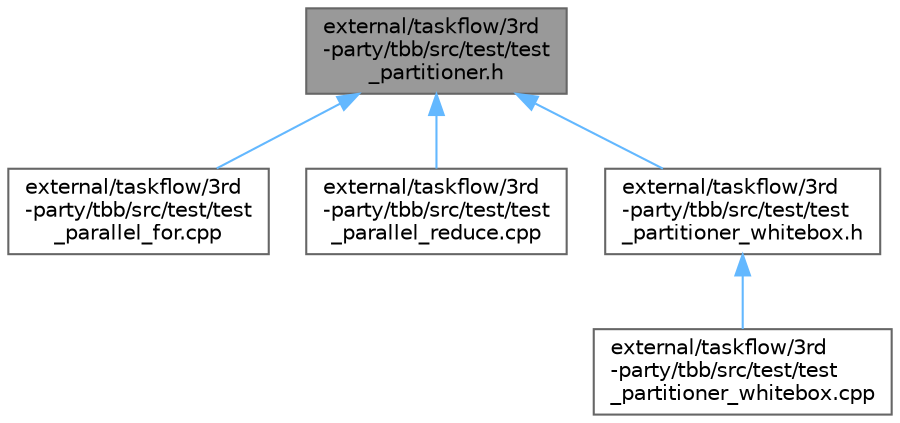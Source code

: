 digraph "external/taskflow/3rd-party/tbb/src/test/test_partitioner.h"
{
 // LATEX_PDF_SIZE
  bgcolor="transparent";
  edge [fontname=Helvetica,fontsize=10,labelfontname=Helvetica,labelfontsize=10];
  node [fontname=Helvetica,fontsize=10,shape=box,height=0.2,width=0.4];
  Node1 [id="Node000001",label="external/taskflow/3rd\l-party/tbb/src/test/test\l_partitioner.h",height=0.2,width=0.4,color="gray40", fillcolor="grey60", style="filled", fontcolor="black",tooltip=" "];
  Node1 -> Node2 [id="edge5_Node000001_Node000002",dir="back",color="steelblue1",style="solid",tooltip=" "];
  Node2 [id="Node000002",label="external/taskflow/3rd\l-party/tbb/src/test/test\l_parallel_for.cpp",height=0.2,width=0.4,color="grey40", fillcolor="white", style="filled",URL="$test__parallel__for_8cpp.html",tooltip=" "];
  Node1 -> Node3 [id="edge6_Node000001_Node000003",dir="back",color="steelblue1",style="solid",tooltip=" "];
  Node3 [id="Node000003",label="external/taskflow/3rd\l-party/tbb/src/test/test\l_parallel_reduce.cpp",height=0.2,width=0.4,color="grey40", fillcolor="white", style="filled",URL="$test__parallel__reduce_8cpp.html",tooltip=" "];
  Node1 -> Node4 [id="edge7_Node000001_Node000004",dir="back",color="steelblue1",style="solid",tooltip=" "];
  Node4 [id="Node000004",label="external/taskflow/3rd\l-party/tbb/src/test/test\l_partitioner_whitebox.h",height=0.2,width=0.4,color="grey40", fillcolor="white", style="filled",URL="$test__partitioner__whitebox_8h.html",tooltip=" "];
  Node4 -> Node5 [id="edge8_Node000004_Node000005",dir="back",color="steelblue1",style="solid",tooltip=" "];
  Node5 [id="Node000005",label="external/taskflow/3rd\l-party/tbb/src/test/test\l_partitioner_whitebox.cpp",height=0.2,width=0.4,color="grey40", fillcolor="white", style="filled",URL="$test__partitioner__whitebox_8cpp.html",tooltip=" "];
}
